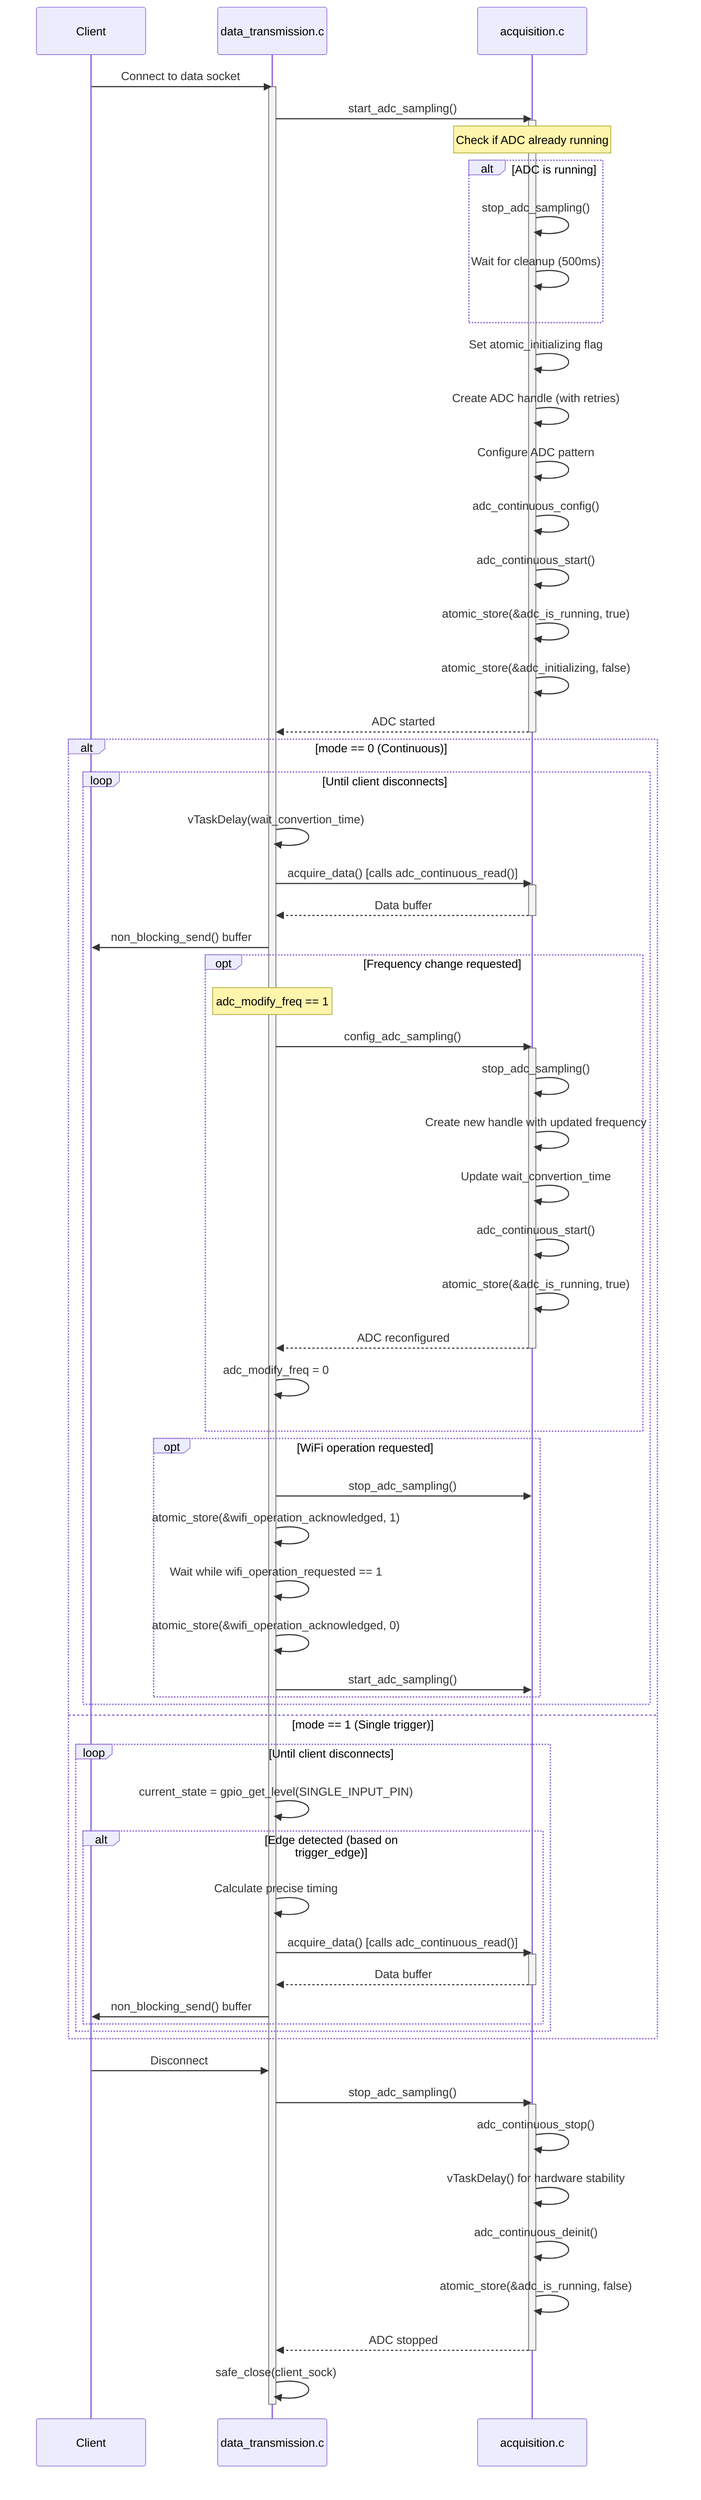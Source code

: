 sequenceDiagram
    participant Client as Client
    participant DataTrans as data_transmission.c
    participant Acquisition as acquisition.c
    
    Client->>DataTrans: Connect to data socket
    activate DataTrans
    
    DataTrans->>Acquisition: start_adc_sampling()
    activate Acquisition
    
    Note over Acquisition: Check if ADC already running
    
    alt ADC is running
        Acquisition->>Acquisition: stop_adc_sampling()
        Acquisition->>Acquisition: Wait for cleanup (500ms)
    end
    
    Acquisition->>Acquisition: Set atomic_initializing flag
    Acquisition->>Acquisition: Create ADC handle (with retries)
    Acquisition->>Acquisition: Configure ADC pattern
    Acquisition->>Acquisition: adc_continuous_config()
    Acquisition->>Acquisition: adc_continuous_start()
    Acquisition->>Acquisition: atomic_store(&adc_is_running, true)
    Acquisition->>Acquisition: atomic_store(&adc_initializing, false)
    Acquisition-->>DataTrans: ADC started
    deactivate Acquisition
    
    alt mode == 0 (Continuous)
        loop Until client disconnects
            DataTrans->>DataTrans: vTaskDelay(wait_convertion_time)
            DataTrans->>Acquisition: acquire_data() [calls adc_continuous_read()]
            activate Acquisition
            Acquisition-->>DataTrans: Data buffer
            deactivate Acquisition
            
            DataTrans->>Client: non_blocking_send() buffer
            
            opt Frequency change requested
                Note over DataTrans: adc_modify_freq == 1
                DataTrans->>Acquisition: config_adc_sampling()
                activate Acquisition
                Acquisition->>Acquisition: stop_adc_sampling()
                Acquisition->>Acquisition: Create new handle with updated frequency
                Acquisition->>Acquisition: Update wait_convertion_time
                Acquisition->>Acquisition: adc_continuous_start()
                Acquisition->>Acquisition: atomic_store(&adc_is_running, true)
                Acquisition-->>DataTrans: ADC reconfigured
                deactivate Acquisition
                DataTrans->>DataTrans: adc_modify_freq = 0
            end
            
            opt WiFi operation requested
                DataTrans->>Acquisition: stop_adc_sampling()
                DataTrans->>DataTrans: atomic_store(&wifi_operation_acknowledged, 1)
                DataTrans->>DataTrans: Wait while wifi_operation_requested == 1
                DataTrans->>DataTrans: atomic_store(&wifi_operation_acknowledged, 0)
                DataTrans->>Acquisition: start_adc_sampling()
            end
        end
    else mode == 1 (Single trigger)
        loop Until client disconnects
            DataTrans->>DataTrans: current_state = gpio_get_level(SINGLE_INPUT_PIN)
            
            alt Edge detected (based on trigger_edge)
                DataTrans->>DataTrans: Calculate precise timing
                DataTrans->>Acquisition: acquire_data() [calls adc_continuous_read()]
                activate Acquisition
                Acquisition-->>DataTrans: Data buffer
                deactivate Acquisition
                DataTrans->>Client: non_blocking_send() buffer
            end
        end
    end
    
    Client->>DataTrans: Disconnect
    DataTrans->>Acquisition: stop_adc_sampling()
    activate Acquisition
    Acquisition->>Acquisition: adc_continuous_stop()
    Acquisition->>Acquisition: vTaskDelay() for hardware stability
    Acquisition->>Acquisition: adc_continuous_deinit()
    Acquisition->>Acquisition: atomic_store(&adc_is_running, false)
    Acquisition-->>DataTrans: ADC stopped
    deactivate Acquisition
    
    DataTrans->>DataTrans: safe_close(client_sock)
    deactivate DataTrans